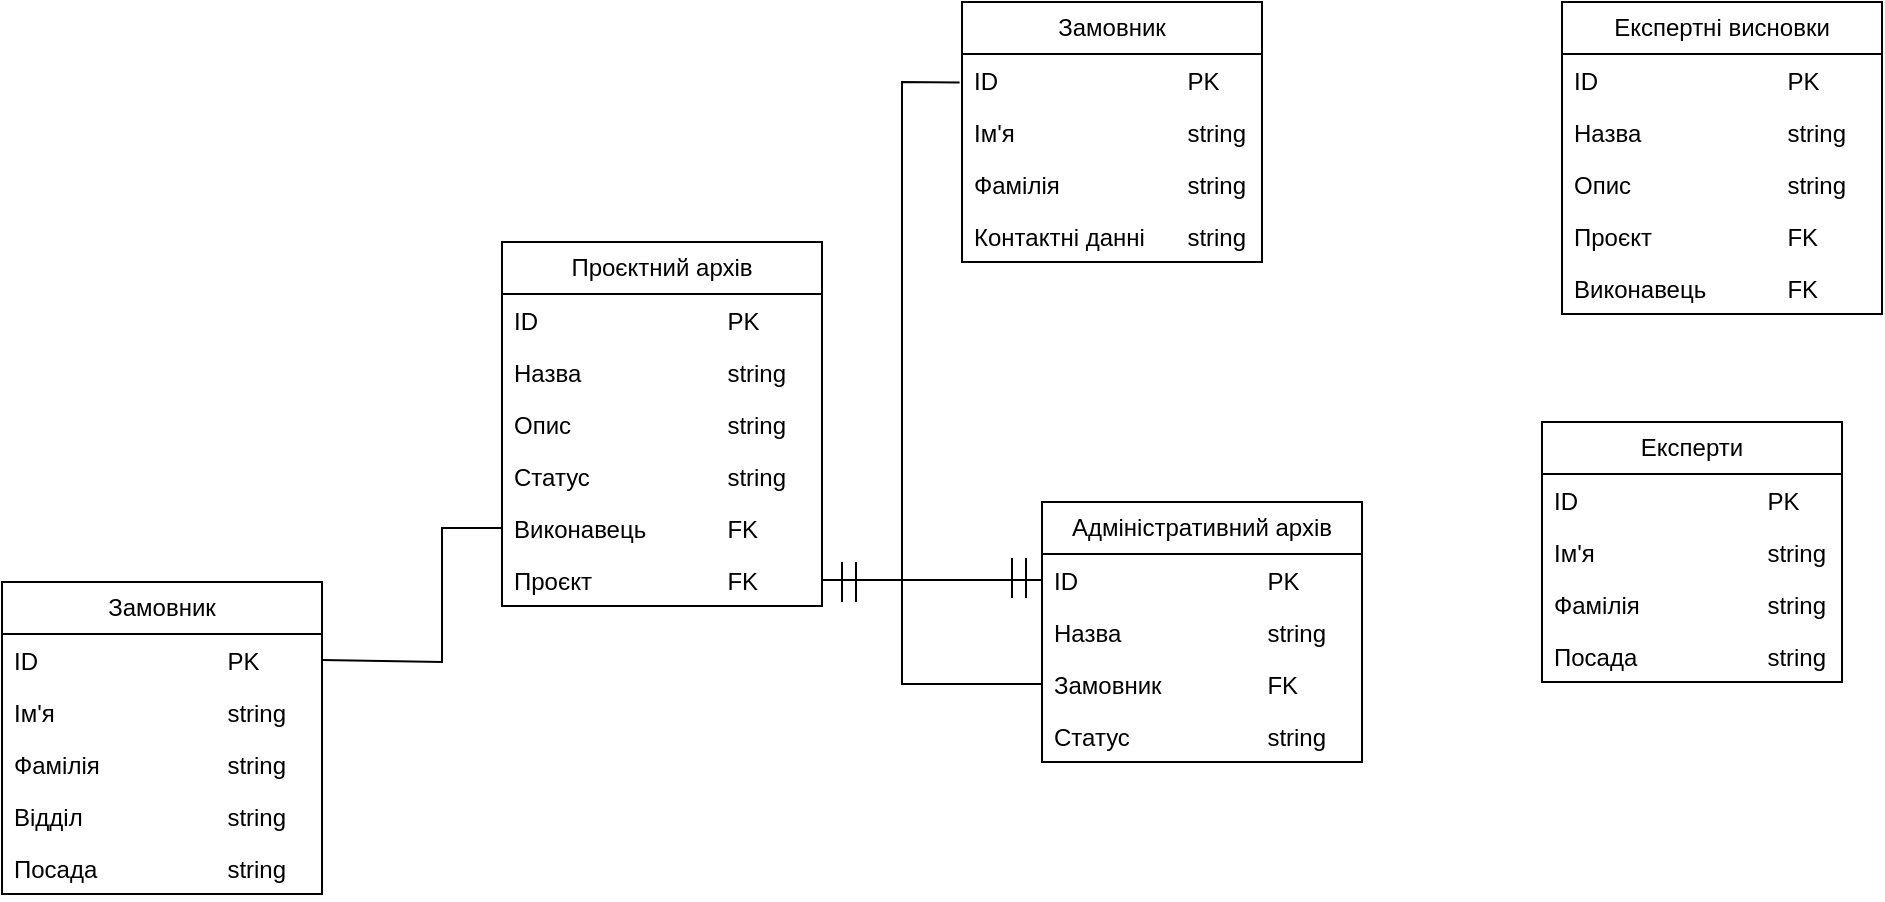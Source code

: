 <mxfile version="24.5.2" type="github">
  <diagram name="Сторінка-1" id="kV3qr5hrZs_PVD4wVamN">
    <mxGraphModel dx="2345" dy="665" grid="1" gridSize="10" guides="1" tooltips="1" connect="1" arrows="1" fold="1" page="1" pageScale="1" pageWidth="827" pageHeight="1169" math="0" shadow="0">
      <root>
        <mxCell id="0" />
        <mxCell id="1" parent="0" />
        <mxCell id="ob-pknojN60zfjSs4LGc-1" value="Адміністративний архів" style="swimlane;fontStyle=0;childLayout=stackLayout;horizontal=1;startSize=26;fillColor=none;horizontalStack=0;resizeParent=1;resizeParentMax=0;resizeLast=0;collapsible=1;marginBottom=0;whiteSpace=wrap;html=1;" vertex="1" parent="1">
          <mxGeometry x="350" y="270" width="160" height="130" as="geometry" />
        </mxCell>
        <mxCell id="ob-pknojN60zfjSs4LGc-2" value="ID&amp;nbsp;&lt;span style=&quot;white-space: pre;&quot;&gt;&#x9;&lt;/span&gt;&lt;span style=&quot;white-space: pre;&quot;&gt;&#x9;&lt;/span&gt;&lt;span style=&quot;white-space: pre;&quot;&gt;&#x9;&lt;/span&gt;&lt;span style=&quot;white-space: pre;&quot;&gt;&#x9;&lt;/span&gt;PK" style="text;strokeColor=none;fillColor=none;align=left;verticalAlign=top;spacingLeft=4;spacingRight=4;overflow=hidden;rotatable=0;points=[[0,0.5],[1,0.5]];portConstraint=eastwest;whiteSpace=wrap;html=1;" vertex="1" parent="ob-pknojN60zfjSs4LGc-1">
          <mxGeometry y="26" width="160" height="26" as="geometry" />
        </mxCell>
        <mxCell id="ob-pknojN60zfjSs4LGc-3" value="Назва&lt;span style=&quot;white-space: pre;&quot;&gt;&#x9;&lt;/span&gt;&lt;span style=&quot;white-space: pre;&quot;&gt;&#x9;&lt;/span&gt;&lt;span style=&quot;white-space: pre;&quot;&gt;&#x9;&lt;/span&gt;string" style="text;strokeColor=none;fillColor=none;align=left;verticalAlign=top;spacingLeft=4;spacingRight=4;overflow=hidden;rotatable=0;points=[[0,0.5],[1,0.5]];portConstraint=eastwest;whiteSpace=wrap;html=1;" vertex="1" parent="ob-pknojN60zfjSs4LGc-1">
          <mxGeometry y="52" width="160" height="26" as="geometry" />
        </mxCell>
        <mxCell id="ob-pknojN60zfjSs4LGc-4" value="Замовник&lt;span style=&quot;white-space: pre;&quot;&gt;&#x9;&lt;/span&gt;&lt;span style=&quot;white-space: pre;&quot;&gt;&#x9;&lt;/span&gt;FK" style="text;strokeColor=none;fillColor=none;align=left;verticalAlign=top;spacingLeft=4;spacingRight=4;overflow=hidden;rotatable=0;points=[[0,0.5],[1,0.5]];portConstraint=eastwest;whiteSpace=wrap;html=1;" vertex="1" parent="ob-pknojN60zfjSs4LGc-1">
          <mxGeometry y="78" width="160" height="26" as="geometry" />
        </mxCell>
        <mxCell id="ob-pknojN60zfjSs4LGc-5" value="Статус&lt;span style=&quot;white-space: pre;&quot;&gt;&#x9;&lt;/span&gt;&lt;span style=&quot;white-space: pre;&quot;&gt;&#x9;&lt;/span&gt;&lt;span style=&quot;white-space: pre;&quot;&gt;&#x9;&lt;/span&gt;string" style="text;strokeColor=none;fillColor=none;align=left;verticalAlign=top;spacingLeft=4;spacingRight=4;overflow=hidden;rotatable=0;points=[[0,0.5],[1,0.5]];portConstraint=eastwest;whiteSpace=wrap;html=1;" vertex="1" parent="ob-pknojN60zfjSs4LGc-1">
          <mxGeometry y="104" width="160" height="26" as="geometry" />
        </mxCell>
        <mxCell id="ob-pknojN60zfjSs4LGc-15" value="Проєктний архів" style="swimlane;fontStyle=0;childLayout=stackLayout;horizontal=1;startSize=26;fillColor=none;horizontalStack=0;resizeParent=1;resizeParentMax=0;resizeLast=0;collapsible=1;marginBottom=0;whiteSpace=wrap;html=1;" vertex="1" parent="1">
          <mxGeometry x="80" y="140" width="160" height="182" as="geometry" />
        </mxCell>
        <mxCell id="ob-pknojN60zfjSs4LGc-16" value="ID&amp;nbsp;&lt;span style=&quot;white-space: pre;&quot;&gt;&#x9;&lt;/span&gt;&lt;span style=&quot;white-space: pre;&quot;&gt;&#x9;&lt;/span&gt;&lt;span style=&quot;white-space: pre;&quot;&gt;&#x9;&lt;/span&gt;&lt;span style=&quot;white-space: pre;&quot;&gt;&#x9;&lt;/span&gt;PK" style="text;strokeColor=none;fillColor=none;align=left;verticalAlign=top;spacingLeft=4;spacingRight=4;overflow=hidden;rotatable=0;points=[[0,0.5],[1,0.5]];portConstraint=eastwest;whiteSpace=wrap;html=1;" vertex="1" parent="ob-pknojN60zfjSs4LGc-15">
          <mxGeometry y="26" width="160" height="26" as="geometry" />
        </mxCell>
        <mxCell id="ob-pknojN60zfjSs4LGc-17" value="Назва&lt;span style=&quot;white-space: pre;&quot;&gt;&#x9;&lt;/span&gt;&lt;span style=&quot;white-space: pre;&quot;&gt;&#x9;&lt;/span&gt;&lt;span style=&quot;white-space: pre;&quot;&gt;&#x9;&lt;/span&gt;string" style="text;strokeColor=none;fillColor=none;align=left;verticalAlign=top;spacingLeft=4;spacingRight=4;overflow=hidden;rotatable=0;points=[[0,0.5],[1,0.5]];portConstraint=eastwest;whiteSpace=wrap;html=1;" vertex="1" parent="ob-pknojN60zfjSs4LGc-15">
          <mxGeometry y="52" width="160" height="26" as="geometry" />
        </mxCell>
        <mxCell id="ob-pknojN60zfjSs4LGc-18" value="Опис&lt;span style=&quot;white-space: pre;&quot;&gt;&#x9;&lt;/span&gt;&lt;span style=&quot;white-space: pre;&quot;&gt;&#x9;&lt;/span&gt;&lt;span style=&quot;white-space: pre;&quot;&gt;&#x9;&lt;/span&gt;string" style="text;strokeColor=none;fillColor=none;align=left;verticalAlign=top;spacingLeft=4;spacingRight=4;overflow=hidden;rotatable=0;points=[[0,0.5],[1,0.5]];portConstraint=eastwest;whiteSpace=wrap;html=1;" vertex="1" parent="ob-pknojN60zfjSs4LGc-15">
          <mxGeometry y="78" width="160" height="26" as="geometry" />
        </mxCell>
        <mxCell id="ob-pknojN60zfjSs4LGc-19" value="Статус&lt;span style=&quot;white-space: pre;&quot;&gt;&#x9;&lt;/span&gt;&lt;span style=&quot;white-space: pre;&quot;&gt;&#x9;&lt;/span&gt;&lt;span style=&quot;white-space: pre;&quot;&gt;&#x9;&lt;/span&gt;string" style="text;strokeColor=none;fillColor=none;align=left;verticalAlign=top;spacingLeft=4;spacingRight=4;overflow=hidden;rotatable=0;points=[[0,0.5],[1,0.5]];portConstraint=eastwest;whiteSpace=wrap;html=1;" vertex="1" parent="ob-pknojN60zfjSs4LGc-15">
          <mxGeometry y="104" width="160" height="26" as="geometry" />
        </mxCell>
        <mxCell id="ob-pknojN60zfjSs4LGc-21" value="Виконавець&lt;span style=&quot;white-space: pre;&quot;&gt;&#x9;&lt;/span&gt;&lt;span style=&quot;white-space: pre;&quot;&gt;&#x9;&lt;/span&gt;FK" style="text;strokeColor=none;fillColor=none;align=left;verticalAlign=top;spacingLeft=4;spacingRight=4;overflow=hidden;rotatable=0;points=[[0,0.5],[1,0.5]];portConstraint=eastwest;whiteSpace=wrap;html=1;" vertex="1" parent="ob-pknojN60zfjSs4LGc-15">
          <mxGeometry y="130" width="160" height="26" as="geometry" />
        </mxCell>
        <mxCell id="ob-pknojN60zfjSs4LGc-20" value="Проєкт&lt;span style=&quot;white-space: pre;&quot;&gt;&#x9;&lt;/span&gt;&lt;span style=&quot;white-space: pre;&quot;&gt;&#x9;&lt;/span&gt;&lt;span style=&quot;white-space: pre;&quot;&gt;&#x9;&lt;/span&gt;FK" style="text;strokeColor=none;fillColor=none;align=left;verticalAlign=top;spacingLeft=4;spacingRight=4;overflow=hidden;rotatable=0;points=[[0,0.5],[1,0.5]];portConstraint=eastwest;whiteSpace=wrap;html=1;" vertex="1" parent="ob-pknojN60zfjSs4LGc-15">
          <mxGeometry y="156" width="160" height="26" as="geometry" />
        </mxCell>
        <mxCell id="ob-pknojN60zfjSs4LGc-22" value="Замовник" style="swimlane;fontStyle=0;childLayout=stackLayout;horizontal=1;startSize=26;fillColor=none;horizontalStack=0;resizeParent=1;resizeParentMax=0;resizeLast=0;collapsible=1;marginBottom=0;whiteSpace=wrap;html=1;" vertex="1" parent="1">
          <mxGeometry x="310" y="20" width="150" height="130" as="geometry" />
        </mxCell>
        <mxCell id="ob-pknojN60zfjSs4LGc-23" value="ID&amp;nbsp;&lt;span style=&quot;white-space: pre;&quot;&gt;&#x9;&lt;/span&gt;&lt;span style=&quot;white-space: pre;&quot;&gt;&#x9;&lt;/span&gt;&lt;span style=&quot;white-space: pre;&quot;&gt;&#x9;&lt;/span&gt;&lt;span style=&quot;white-space: pre;&quot;&gt;&#x9;&lt;/span&gt;PK" style="text;strokeColor=none;fillColor=none;align=left;verticalAlign=top;spacingLeft=4;spacingRight=4;overflow=hidden;rotatable=0;points=[[0,0.5],[1,0.5]];portConstraint=eastwest;whiteSpace=wrap;html=1;" vertex="1" parent="ob-pknojN60zfjSs4LGc-22">
          <mxGeometry y="26" width="150" height="26" as="geometry" />
        </mxCell>
        <mxCell id="ob-pknojN60zfjSs4LGc-24" value="Ім&#39;я&lt;span style=&quot;white-space: pre;&quot;&gt;&#x9;&lt;/span&gt;&lt;span style=&quot;white-space: pre;&quot;&gt;&#x9;&lt;/span&gt;&lt;span style=&quot;white-space: pre;&quot;&gt;&#x9;&lt;/span&gt;&lt;span style=&quot;white-space: pre;&quot;&gt;&#x9;&lt;/span&gt;string" style="text;strokeColor=none;fillColor=none;align=left;verticalAlign=top;spacingLeft=4;spacingRight=4;overflow=hidden;rotatable=0;points=[[0,0.5],[1,0.5]];portConstraint=eastwest;whiteSpace=wrap;html=1;" vertex="1" parent="ob-pknojN60zfjSs4LGc-22">
          <mxGeometry y="52" width="150" height="26" as="geometry" />
        </mxCell>
        <mxCell id="ob-pknojN60zfjSs4LGc-25" value="Фамілія&lt;span style=&quot;white-space: pre;&quot;&gt;&#x9;&lt;/span&gt;&lt;span style=&quot;white-space: pre;&quot;&gt;&#x9;&lt;/span&gt;&lt;span style=&quot;white-space: pre;&quot;&gt;&#x9;&lt;/span&gt;string" style="text;strokeColor=none;fillColor=none;align=left;verticalAlign=top;spacingLeft=4;spacingRight=4;overflow=hidden;rotatable=0;points=[[0,0.5],[1,0.5]];portConstraint=eastwest;whiteSpace=wrap;html=1;" vertex="1" parent="ob-pknojN60zfjSs4LGc-22">
          <mxGeometry y="78" width="150" height="26" as="geometry" />
        </mxCell>
        <mxCell id="ob-pknojN60zfjSs4LGc-26" value="Контактні данні&lt;span style=&quot;white-space: pre;&quot;&gt;&#x9;&lt;/span&gt;string" style="text;strokeColor=none;fillColor=none;align=left;verticalAlign=top;spacingLeft=4;spacingRight=4;overflow=hidden;rotatable=0;points=[[0,0.5],[1,0.5]];portConstraint=eastwest;whiteSpace=wrap;html=1;" vertex="1" parent="ob-pknojN60zfjSs4LGc-22">
          <mxGeometry y="104" width="150" height="26" as="geometry" />
        </mxCell>
        <mxCell id="ob-pknojN60zfjSs4LGc-27" value="Замовник" style="swimlane;fontStyle=0;childLayout=stackLayout;horizontal=1;startSize=26;fillColor=none;horizontalStack=0;resizeParent=1;resizeParentMax=0;resizeLast=0;collapsible=1;marginBottom=0;whiteSpace=wrap;html=1;" vertex="1" parent="1">
          <mxGeometry x="-170" y="310" width="160" height="156" as="geometry" />
        </mxCell>
        <mxCell id="ob-pknojN60zfjSs4LGc-28" value="ID&amp;nbsp;&lt;span style=&quot;white-space: pre;&quot;&gt;&#x9;&lt;/span&gt;&lt;span style=&quot;white-space: pre;&quot;&gt;&#x9;&lt;/span&gt;&lt;span style=&quot;white-space: pre;&quot;&gt;&#x9;&lt;/span&gt;&lt;span style=&quot;white-space: pre;&quot;&gt;&#x9;&lt;/span&gt;PK" style="text;strokeColor=none;fillColor=none;align=left;verticalAlign=top;spacingLeft=4;spacingRight=4;overflow=hidden;rotatable=0;points=[[0,0.5],[1,0.5]];portConstraint=eastwest;whiteSpace=wrap;html=1;" vertex="1" parent="ob-pknojN60zfjSs4LGc-27">
          <mxGeometry y="26" width="160" height="26" as="geometry" />
        </mxCell>
        <mxCell id="ob-pknojN60zfjSs4LGc-29" value="Ім&#39;я&lt;span style=&quot;white-space: pre;&quot;&gt;&#x9;&lt;/span&gt;&lt;span style=&quot;white-space: pre;&quot;&gt;&#x9;&lt;/span&gt;&lt;span style=&quot;white-space: pre;&quot;&gt;&#x9;&lt;/span&gt;&lt;span style=&quot;white-space: pre;&quot;&gt;&#x9;&lt;/span&gt;string" style="text;strokeColor=none;fillColor=none;align=left;verticalAlign=top;spacingLeft=4;spacingRight=4;overflow=hidden;rotatable=0;points=[[0,0.5],[1,0.5]];portConstraint=eastwest;whiteSpace=wrap;html=1;" vertex="1" parent="ob-pknojN60zfjSs4LGc-27">
          <mxGeometry y="52" width="160" height="26" as="geometry" />
        </mxCell>
        <mxCell id="ob-pknojN60zfjSs4LGc-30" value="Фамілія&lt;span style=&quot;white-space: pre;&quot;&gt;&#x9;&lt;/span&gt;&lt;span style=&quot;white-space: pre;&quot;&gt;&#x9;&lt;/span&gt;&lt;span style=&quot;white-space: pre;&quot;&gt;&#x9;&lt;/span&gt;string" style="text;strokeColor=none;fillColor=none;align=left;verticalAlign=top;spacingLeft=4;spacingRight=4;overflow=hidden;rotatable=0;points=[[0,0.5],[1,0.5]];portConstraint=eastwest;whiteSpace=wrap;html=1;" vertex="1" parent="ob-pknojN60zfjSs4LGc-27">
          <mxGeometry y="78" width="160" height="26" as="geometry" />
        </mxCell>
        <mxCell id="ob-pknojN60zfjSs4LGc-32" value="Відділ&lt;span style=&quot;white-space: pre;&quot;&gt;&#x9;&lt;/span&gt;&lt;span style=&quot;white-space: pre;&quot;&gt;&#x9;&lt;/span&gt;&lt;span style=&quot;white-space: pre;&quot;&gt;&#x9;&lt;/span&gt;string" style="text;strokeColor=none;fillColor=none;align=left;verticalAlign=top;spacingLeft=4;spacingRight=4;overflow=hidden;rotatable=0;points=[[0,0.5],[1,0.5]];portConstraint=eastwest;whiteSpace=wrap;html=1;" vertex="1" parent="ob-pknojN60zfjSs4LGc-27">
          <mxGeometry y="104" width="160" height="26" as="geometry" />
        </mxCell>
        <mxCell id="ob-pknojN60zfjSs4LGc-31" value="Посада&lt;span style=&quot;white-space: pre;&quot;&gt;&#x9;&lt;/span&gt;&lt;span style=&quot;white-space: pre;&quot;&gt;&#x9;&lt;/span&gt;&lt;span style=&quot;white-space: pre;&quot;&gt;&#x9;&lt;/span&gt;string" style="text;strokeColor=none;fillColor=none;align=left;verticalAlign=top;spacingLeft=4;spacingRight=4;overflow=hidden;rotatable=0;points=[[0,0.5],[1,0.5]];portConstraint=eastwest;whiteSpace=wrap;html=1;" vertex="1" parent="ob-pknojN60zfjSs4LGc-27">
          <mxGeometry y="130" width="160" height="26" as="geometry" />
        </mxCell>
        <mxCell id="ob-pknojN60zfjSs4LGc-33" value="Експерти" style="swimlane;fontStyle=0;childLayout=stackLayout;horizontal=1;startSize=26;fillColor=none;horizontalStack=0;resizeParent=1;resizeParentMax=0;resizeLast=0;collapsible=1;marginBottom=0;whiteSpace=wrap;html=1;" vertex="1" parent="1">
          <mxGeometry x="600" y="230" width="150" height="130" as="geometry" />
        </mxCell>
        <mxCell id="ob-pknojN60zfjSs4LGc-34" value="ID&amp;nbsp;&lt;span style=&quot;white-space: pre;&quot;&gt;&#x9;&lt;/span&gt;&lt;span style=&quot;white-space: pre;&quot;&gt;&#x9;&lt;/span&gt;&lt;span style=&quot;white-space: pre;&quot;&gt;&#x9;&lt;/span&gt;&lt;span style=&quot;white-space: pre;&quot;&gt;&#x9;&lt;/span&gt;PK" style="text;strokeColor=none;fillColor=none;align=left;verticalAlign=top;spacingLeft=4;spacingRight=4;overflow=hidden;rotatable=0;points=[[0,0.5],[1,0.5]];portConstraint=eastwest;whiteSpace=wrap;html=1;" vertex="1" parent="ob-pknojN60zfjSs4LGc-33">
          <mxGeometry y="26" width="150" height="26" as="geometry" />
        </mxCell>
        <mxCell id="ob-pknojN60zfjSs4LGc-35" value="Ім&#39;я&lt;span style=&quot;white-space: pre;&quot;&gt;&#x9;&lt;/span&gt;&lt;span style=&quot;white-space: pre;&quot;&gt;&#x9;&lt;/span&gt;&lt;span style=&quot;white-space: pre;&quot;&gt;&#x9;&lt;/span&gt;&lt;span style=&quot;white-space: pre;&quot;&gt;&#x9;&lt;/span&gt;string" style="text;strokeColor=none;fillColor=none;align=left;verticalAlign=top;spacingLeft=4;spacingRight=4;overflow=hidden;rotatable=0;points=[[0,0.5],[1,0.5]];portConstraint=eastwest;whiteSpace=wrap;html=1;" vertex="1" parent="ob-pknojN60zfjSs4LGc-33">
          <mxGeometry y="52" width="150" height="26" as="geometry" />
        </mxCell>
        <mxCell id="ob-pknojN60zfjSs4LGc-36" value="Фамілія&lt;span style=&quot;white-space: pre;&quot;&gt;&#x9;&lt;/span&gt;&lt;span style=&quot;white-space: pre;&quot;&gt;&#x9;&lt;/span&gt;&lt;span style=&quot;white-space: pre;&quot;&gt;&#x9;&lt;/span&gt;string" style="text;strokeColor=none;fillColor=none;align=left;verticalAlign=top;spacingLeft=4;spacingRight=4;overflow=hidden;rotatable=0;points=[[0,0.5],[1,0.5]];portConstraint=eastwest;whiteSpace=wrap;html=1;" vertex="1" parent="ob-pknojN60zfjSs4LGc-33">
          <mxGeometry y="78" width="150" height="26" as="geometry" />
        </mxCell>
        <mxCell id="ob-pknojN60zfjSs4LGc-38" value="Посада&lt;span style=&quot;white-space: pre;&quot;&gt;&#x9;&lt;/span&gt;&lt;span style=&quot;white-space: pre;&quot;&gt;&#x9;&lt;/span&gt;&lt;span style=&quot;white-space: pre;&quot;&gt;&#x9;&lt;/span&gt;string" style="text;strokeColor=none;fillColor=none;align=left;verticalAlign=top;spacingLeft=4;spacingRight=4;overflow=hidden;rotatable=0;points=[[0,0.5],[1,0.5]];portConstraint=eastwest;whiteSpace=wrap;html=1;" vertex="1" parent="ob-pknojN60zfjSs4LGc-33">
          <mxGeometry y="104" width="150" height="26" as="geometry" />
        </mxCell>
        <mxCell id="ob-pknojN60zfjSs4LGc-39" value="Експертні висновки" style="swimlane;fontStyle=0;childLayout=stackLayout;horizontal=1;startSize=26;fillColor=none;horizontalStack=0;resizeParent=1;resizeParentMax=0;resizeLast=0;collapsible=1;marginBottom=0;whiteSpace=wrap;html=1;" vertex="1" parent="1">
          <mxGeometry x="610" y="20" width="160" height="156" as="geometry" />
        </mxCell>
        <mxCell id="ob-pknojN60zfjSs4LGc-40" value="ID&amp;nbsp;&lt;span style=&quot;white-space: pre;&quot;&gt;&#x9;&lt;/span&gt;&lt;span style=&quot;white-space: pre;&quot;&gt;&#x9;&lt;/span&gt;&lt;span style=&quot;white-space: pre;&quot;&gt;&#x9;&lt;/span&gt;&lt;span style=&quot;white-space: pre;&quot;&gt;&#x9;&lt;/span&gt;PK" style="text;strokeColor=none;fillColor=none;align=left;verticalAlign=top;spacingLeft=4;spacingRight=4;overflow=hidden;rotatable=0;points=[[0,0.5],[1,0.5]];portConstraint=eastwest;whiteSpace=wrap;html=1;" vertex="1" parent="ob-pknojN60zfjSs4LGc-39">
          <mxGeometry y="26" width="160" height="26" as="geometry" />
        </mxCell>
        <mxCell id="ob-pknojN60zfjSs4LGc-41" value="Назва&lt;span style=&quot;white-space: pre;&quot;&gt;&#x9;&lt;/span&gt;&lt;span style=&quot;white-space: pre;&quot;&gt;&#x9;&lt;/span&gt;&lt;span style=&quot;white-space: pre;&quot;&gt;&#x9;&lt;/span&gt;string" style="text;strokeColor=none;fillColor=none;align=left;verticalAlign=top;spacingLeft=4;spacingRight=4;overflow=hidden;rotatable=0;points=[[0,0.5],[1,0.5]];portConstraint=eastwest;whiteSpace=wrap;html=1;" vertex="1" parent="ob-pknojN60zfjSs4LGc-39">
          <mxGeometry y="52" width="160" height="26" as="geometry" />
        </mxCell>
        <mxCell id="ob-pknojN60zfjSs4LGc-42" value="Опис&lt;span style=&quot;white-space: pre;&quot;&gt;&#x9;&lt;/span&gt;&lt;span style=&quot;white-space: pre;&quot;&gt;&#x9;&lt;/span&gt;&lt;span style=&quot;white-space: pre;&quot;&gt;&#x9;&lt;/span&gt;string" style="text;strokeColor=none;fillColor=none;align=left;verticalAlign=top;spacingLeft=4;spacingRight=4;overflow=hidden;rotatable=0;points=[[0,0.5],[1,0.5]];portConstraint=eastwest;whiteSpace=wrap;html=1;" vertex="1" parent="ob-pknojN60zfjSs4LGc-39">
          <mxGeometry y="78" width="160" height="26" as="geometry" />
        </mxCell>
        <mxCell id="ob-pknojN60zfjSs4LGc-50" value="Проєкт&lt;span style=&quot;white-space: pre;&quot;&gt;&#x9;&lt;/span&gt;&lt;span style=&quot;white-space: pre;&quot;&gt;&#x9;&lt;/span&gt;&lt;span style=&quot;white-space: pre;&quot;&gt;&#x9;&lt;/span&gt;FK" style="text;strokeColor=none;fillColor=none;align=left;verticalAlign=top;spacingLeft=4;spacingRight=4;overflow=hidden;rotatable=0;points=[[0,0.5],[1,0.5]];portConstraint=eastwest;whiteSpace=wrap;html=1;" vertex="1" parent="ob-pknojN60zfjSs4LGc-39">
          <mxGeometry y="104" width="160" height="26" as="geometry" />
        </mxCell>
        <mxCell id="ob-pknojN60zfjSs4LGc-49" value="Виконавець&lt;span style=&quot;white-space: pre;&quot;&gt;&#x9;&lt;/span&gt;&lt;span style=&quot;white-space: pre;&quot;&gt;&#x9;&lt;/span&gt;FK" style="text;strokeColor=none;fillColor=none;align=left;verticalAlign=top;spacingLeft=4;spacingRight=4;overflow=hidden;rotatable=0;points=[[0,0.5],[1,0.5]];portConstraint=eastwest;whiteSpace=wrap;html=1;" vertex="1" parent="ob-pknojN60zfjSs4LGc-39">
          <mxGeometry y="130" width="160" height="26" as="geometry" />
        </mxCell>
        <mxCell id="ob-pknojN60zfjSs4LGc-51" value="" style="endArrow=none;html=1;rounded=0;exitX=0;exitY=0.5;exitDx=0;exitDy=0;entryX=1;entryY=0.5;entryDx=0;entryDy=0;" edge="1" parent="1" source="ob-pknojN60zfjSs4LGc-2" target="ob-pknojN60zfjSs4LGc-20">
          <mxGeometry width="50" height="50" relative="1" as="geometry">
            <mxPoint x="240" y="320" as="sourcePoint" />
            <mxPoint x="290" y="270" as="targetPoint" />
          </mxGeometry>
        </mxCell>
        <mxCell id="ob-pknojN60zfjSs4LGc-52" value="" style="endArrow=none;html=1;rounded=0;entryX=0;entryY=0.5;entryDx=0;entryDy=0;exitX=1;exitY=0.5;exitDx=0;exitDy=0;" edge="1" parent="1" source="ob-pknojN60zfjSs4LGc-28" target="ob-pknojN60zfjSs4LGc-21">
          <mxGeometry width="50" height="50" relative="1" as="geometry">
            <mxPoint x="240" y="320" as="sourcePoint" />
            <mxPoint x="290" y="270" as="targetPoint" />
            <Array as="points">
              <mxPoint x="50" y="350" />
              <mxPoint x="50" y="283" />
            </Array>
          </mxGeometry>
        </mxCell>
        <mxCell id="ob-pknojN60zfjSs4LGc-53" value="" style="endArrow=none;html=1;rounded=0;exitX=0;exitY=0.5;exitDx=0;exitDy=0;entryX=-0.008;entryY=0.546;entryDx=0;entryDy=0;entryPerimeter=0;" edge="1" parent="1" source="ob-pknojN60zfjSs4LGc-4" target="ob-pknojN60zfjSs4LGc-23">
          <mxGeometry width="50" height="50" relative="1" as="geometry">
            <mxPoint x="240" y="320" as="sourcePoint" />
            <mxPoint x="310" y="59" as="targetPoint" />
            <Array as="points">
              <mxPoint x="280" y="361" />
              <mxPoint x="280" y="60" />
            </Array>
          </mxGeometry>
        </mxCell>
        <mxCell id="ob-pknojN60zfjSs4LGc-55" value="" style="endArrow=none;html=1;rounded=0;" edge="1" parent="1">
          <mxGeometry width="50" height="50" relative="1" as="geometry">
            <mxPoint x="335" y="318" as="sourcePoint" />
            <mxPoint x="335" y="298" as="targetPoint" />
          </mxGeometry>
        </mxCell>
        <mxCell id="ob-pknojN60zfjSs4LGc-56" value="" style="endArrow=none;html=1;rounded=0;" edge="1" parent="1">
          <mxGeometry width="50" height="50" relative="1" as="geometry">
            <mxPoint x="342" y="318" as="sourcePoint" />
            <mxPoint x="342" y="298" as="targetPoint" />
          </mxGeometry>
        </mxCell>
        <mxCell id="ob-pknojN60zfjSs4LGc-57" value="" style="endArrow=none;html=1;rounded=0;" edge="1" parent="1">
          <mxGeometry width="50" height="50" relative="1" as="geometry">
            <mxPoint x="250" y="320" as="sourcePoint" />
            <mxPoint x="250" y="300" as="targetPoint" />
          </mxGeometry>
        </mxCell>
        <mxCell id="ob-pknojN60zfjSs4LGc-58" value="" style="endArrow=none;html=1;rounded=0;" edge="1" parent="1">
          <mxGeometry width="50" height="50" relative="1" as="geometry">
            <mxPoint x="257" y="320" as="sourcePoint" />
            <mxPoint x="257" y="300" as="targetPoint" />
          </mxGeometry>
        </mxCell>
      </root>
    </mxGraphModel>
  </diagram>
</mxfile>
